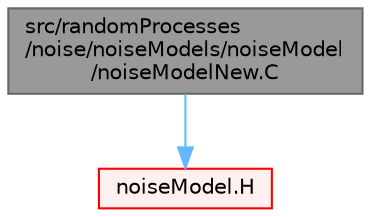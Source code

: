 digraph "src/randomProcesses/noise/noiseModels/noiseModel/noiseModelNew.C"
{
 // LATEX_PDF_SIZE
  bgcolor="transparent";
  edge [fontname=Helvetica,fontsize=10,labelfontname=Helvetica,labelfontsize=10];
  node [fontname=Helvetica,fontsize=10,shape=box,height=0.2,width=0.4];
  Node1 [id="Node000001",label="src/randomProcesses\l/noise/noiseModels/noiseModel\l/noiseModelNew.C",height=0.2,width=0.4,color="gray40", fillcolor="grey60", style="filled", fontcolor="black",tooltip=" "];
  Node1 -> Node2 [id="edge1_Node000001_Node000002",color="steelblue1",style="solid",tooltip=" "];
  Node2 [id="Node000002",label="noiseModel.H",height=0.2,width=0.4,color="red", fillcolor="#FFF0F0", style="filled",URL="$noiseModel_8H.html",tooltip=" "];
}
